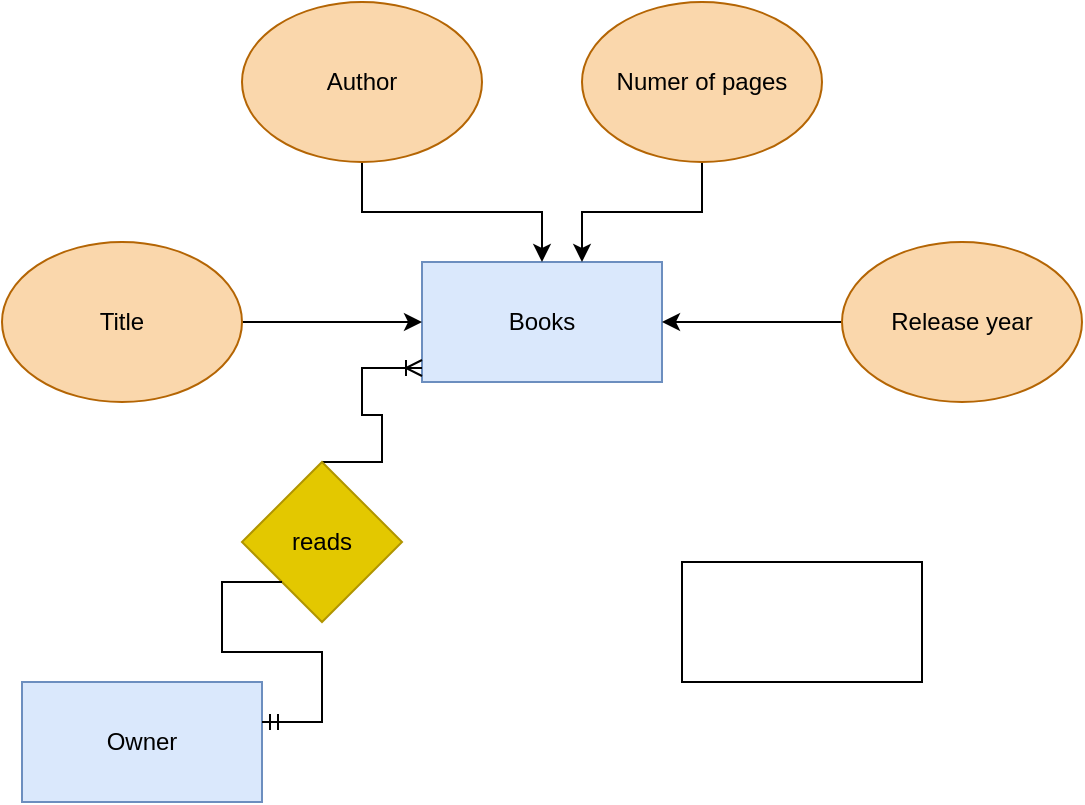 <mxfile version="15.6.5" type="device"><diagram id="lF83NmzB845T5SuzU0S8" name="Page-1"><mxGraphModel dx="590" dy="310" grid="1" gridSize="10" guides="1" tooltips="1" connect="1" arrows="1" fold="1" page="1" pageScale="1" pageWidth="827" pageHeight="1169" math="0" shadow="0"><root><mxCell id="0"/><mxCell id="1" parent="0"/><mxCell id="LZjvhPwPza7jSLitDBZf-1" value="Books" style="rounded=0;whiteSpace=wrap;html=1;fillColor=#dae8fc;strokeColor=#6c8ebf;fontColor=default;" parent="1" vertex="1"><mxGeometry x="220" y="170" width="120" height="60" as="geometry"/></mxCell><mxCell id="LZjvhPwPza7jSLitDBZf-8" value="" style="edgeStyle=orthogonalEdgeStyle;rounded=0;orthogonalLoop=1;jettySize=auto;html=1;labelBackgroundColor=default;fontColor=default;strokeColor=default;" parent="1" source="LZjvhPwPza7jSLitDBZf-2" target="LZjvhPwPza7jSLitDBZf-1" edge="1"><mxGeometry relative="1" as="geometry"/></mxCell><mxCell id="LZjvhPwPza7jSLitDBZf-2" value="Title" style="ellipse;whiteSpace=wrap;html=1;fillColor=#fad7ac;strokeColor=#b46504;fontColor=default;" parent="1" vertex="1"><mxGeometry x="10" y="160" width="120" height="80" as="geometry"/></mxCell><mxCell id="LZjvhPwPza7jSLitDBZf-6" value="" style="edgeStyle=orthogonalEdgeStyle;rounded=0;orthogonalLoop=1;jettySize=auto;html=1;fontColor=default;" parent="1" source="LZjvhPwPza7jSLitDBZf-3" target="LZjvhPwPza7jSLitDBZf-1" edge="1"><mxGeometry relative="1" as="geometry"/></mxCell><mxCell id="LZjvhPwPza7jSLitDBZf-3" value="Author" style="ellipse;whiteSpace=wrap;html=1;fillColor=#fad7ac;strokeColor=#b46504;fontColor=default;" parent="1" vertex="1"><mxGeometry x="130" y="40" width="120" height="80" as="geometry"/></mxCell><mxCell id="LZjvhPwPza7jSLitDBZf-7" value="" style="edgeStyle=orthogonalEdgeStyle;rounded=0;orthogonalLoop=1;jettySize=auto;html=1;fontColor=default;strokeColor=default;labelBackgroundColor=default;" parent="1" source="LZjvhPwPza7jSLitDBZf-4" target="LZjvhPwPza7jSLitDBZf-1" edge="1"><mxGeometry relative="1" as="geometry"><Array as="points"><mxPoint x="360" y="145"/><mxPoint x="300" y="145"/></Array></mxGeometry></mxCell><mxCell id="LZjvhPwPza7jSLitDBZf-4" value="Numer of pages" style="ellipse;whiteSpace=wrap;html=1;fillColor=#fad7ac;strokeColor=#b46504;fontColor=default;" parent="1" vertex="1"><mxGeometry x="300" y="40" width="120" height="80" as="geometry"/></mxCell><mxCell id="LZjvhPwPza7jSLitDBZf-9" value="" style="edgeStyle=orthogonalEdgeStyle;rounded=0;orthogonalLoop=1;jettySize=auto;html=1;labelBackgroundColor=default;fontColor=default;strokeColor=default;" parent="1" source="LZjvhPwPza7jSLitDBZf-5" target="LZjvhPwPza7jSLitDBZf-1" edge="1"><mxGeometry relative="1" as="geometry"/></mxCell><mxCell id="LZjvhPwPza7jSLitDBZf-5" value="Release year" style="ellipse;whiteSpace=wrap;html=1;fillColor=#fad7ac;strokeColor=#b46504;fontColor=default;" parent="1" vertex="1"><mxGeometry x="430" y="160" width="120" height="80" as="geometry"/></mxCell><mxCell id="LZjvhPwPza7jSLitDBZf-10" value="Owner" style="rounded=0;whiteSpace=wrap;html=1;strokeColor=#6c8ebf;fillColor=#dae8fc;fontColor=default;" parent="1" vertex="1"><mxGeometry x="20" y="380" width="120" height="60" as="geometry"/></mxCell><mxCell id="LZjvhPwPza7jSLitDBZf-12" value="" style="edgeStyle=entityRelationEdgeStyle;fontSize=12;html=1;endArrow=ERoneToMany;startArrow=none;rounded=0;labelBackgroundColor=default;fontColor=default;strokeColor=default;exitX=0.5;exitY=0;exitDx=0;exitDy=0;" parent="1" source="LZjvhPwPza7jSLitDBZf-11" edge="1"><mxGeometry width="100" height="100" relative="1" as="geometry"><mxPoint x="250" y="320" as="sourcePoint"/><mxPoint x="220" y="223" as="targetPoint"/></mxGeometry></mxCell><mxCell id="LZjvhPwPza7jSLitDBZf-11" value="reads" style="rhombus;whiteSpace=wrap;html=1;fontColor=#000000;strokeColor=#B09500;fillColor=#e3c800;" parent="1" vertex="1"><mxGeometry x="130" y="270" width="80" height="80" as="geometry"/></mxCell><mxCell id="LZjvhPwPza7jSLitDBZf-13" value="" style="edgeStyle=entityRelationEdgeStyle;fontSize=12;html=1;endArrow=none;startArrow=ERmandOne;rounded=0;labelBackgroundColor=default;fontColor=default;strokeColor=default;entryX=0;entryY=1;entryDx=0;entryDy=0;" parent="1" target="LZjvhPwPza7jSLitDBZf-11" edge="1"><mxGeometry width="100" height="100" relative="1" as="geometry"><mxPoint x="140" y="400" as="sourcePoint"/><mxPoint x="227.56" y="232.22" as="targetPoint"/></mxGeometry></mxCell><mxCell id="-jPCXex1DAOPenim5159-1" value="" style="rounded=0;whiteSpace=wrap;html=1;fontColor=default;strokeColor=default;fillColor=default;" vertex="1" parent="1"><mxGeometry x="350" y="320" width="120" height="60" as="geometry"/></mxCell></root></mxGraphModel></diagram></mxfile>